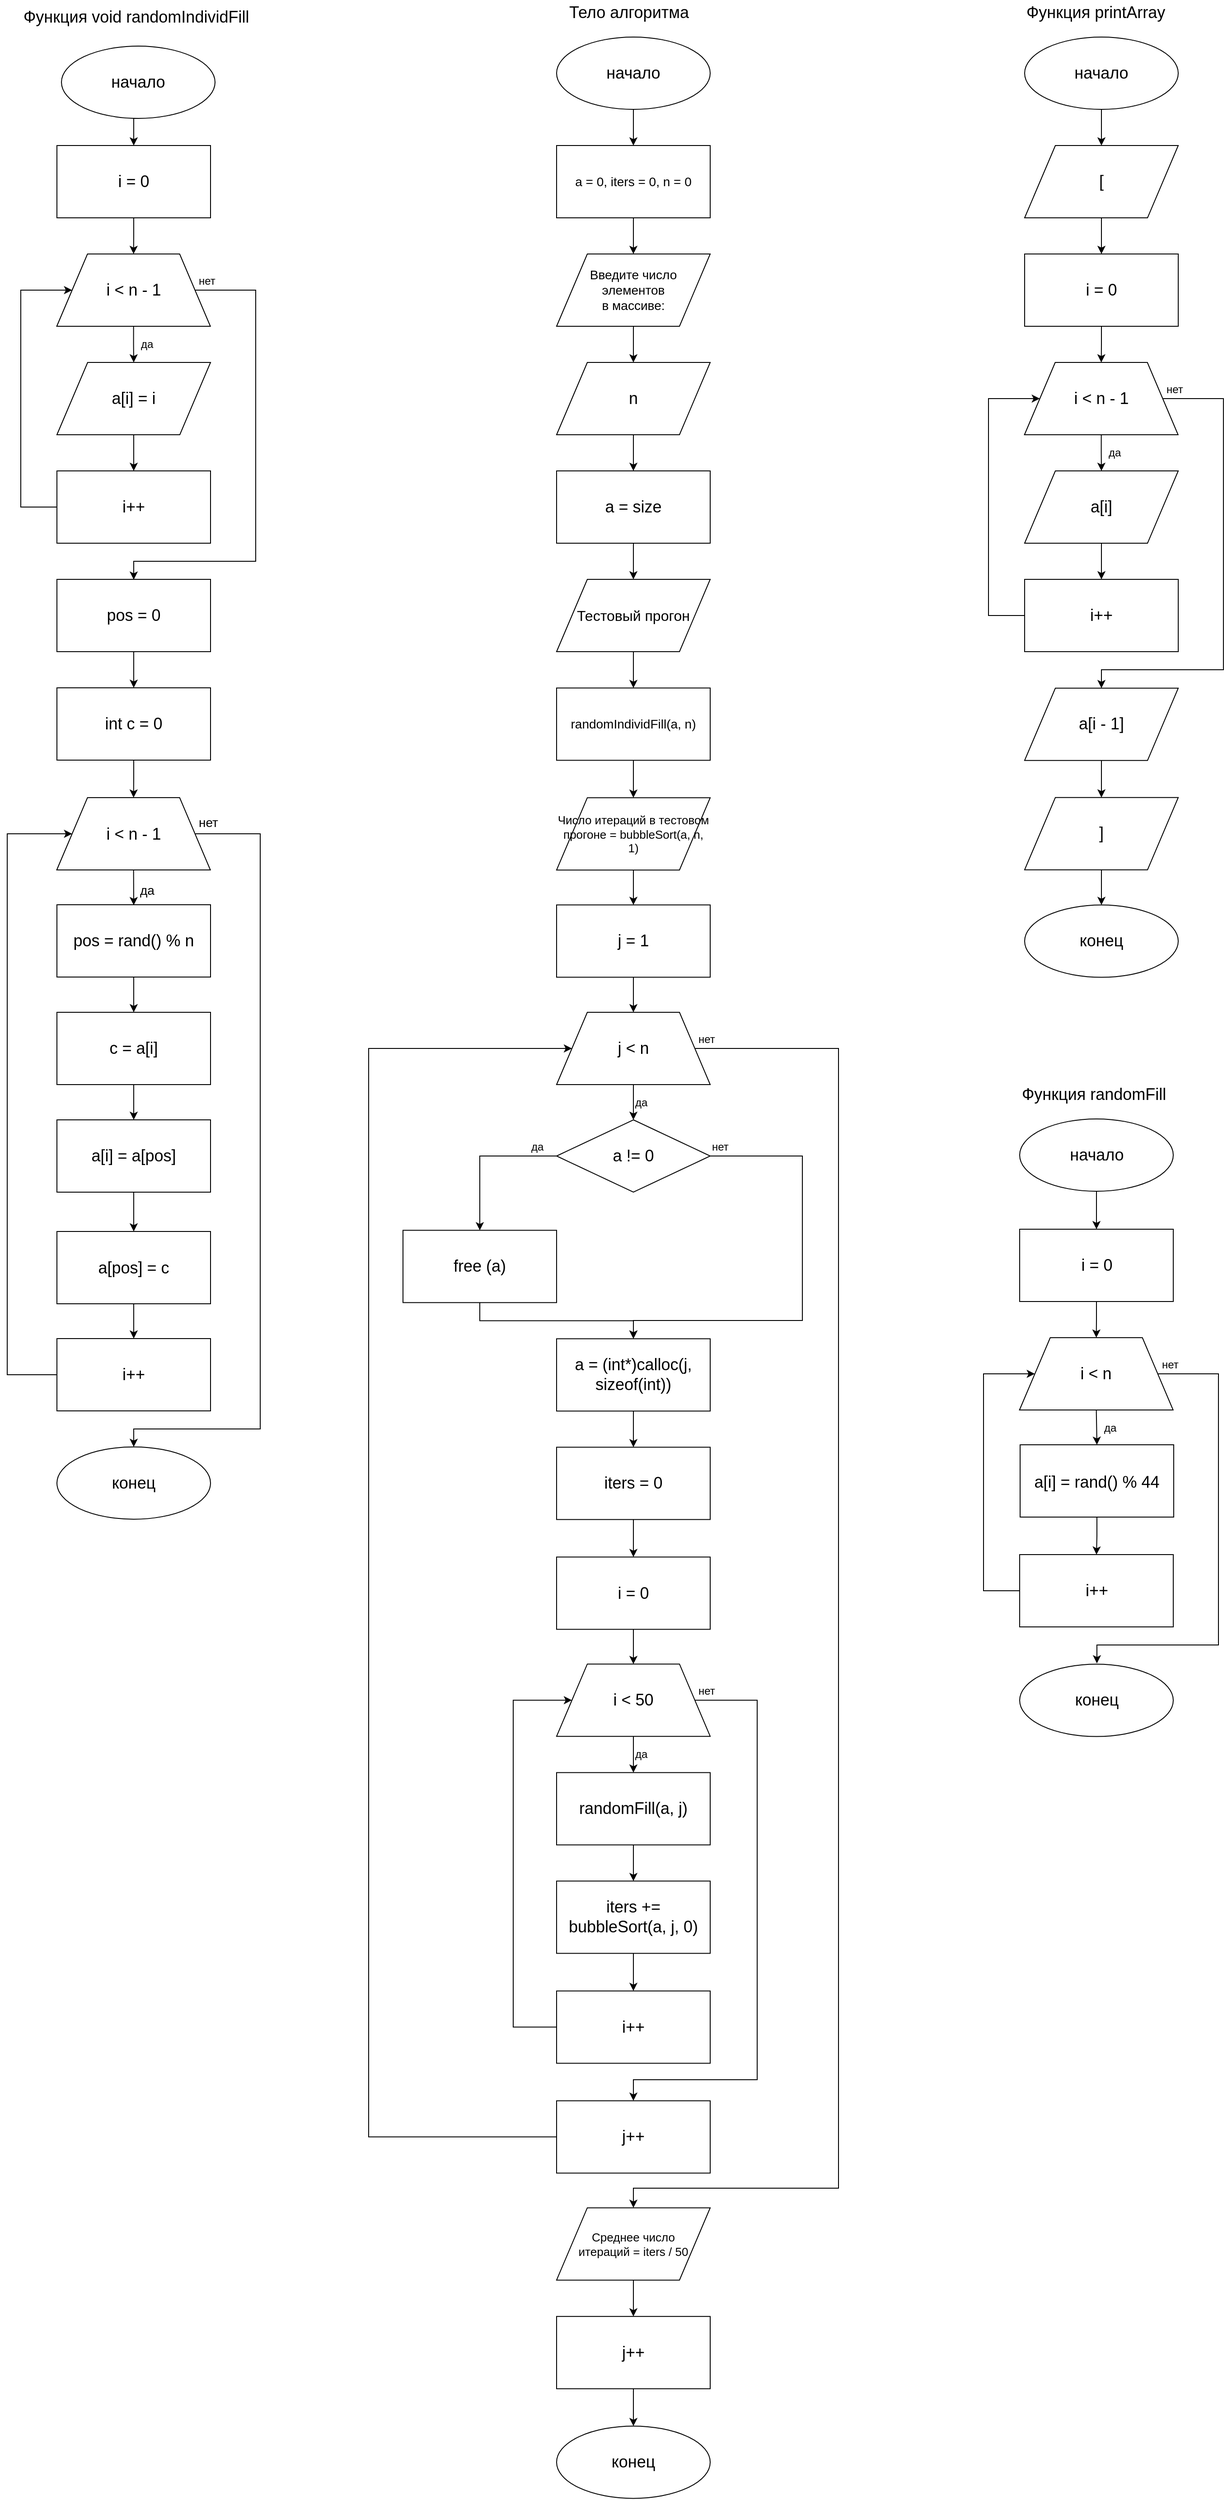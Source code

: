 <mxfile version="11.3.0" type="device" pages="1"><diagram id="k_umHMBUPW8nCYmypyws" name="Page-1"><mxGraphModel dx="2534" dy="2156" grid="1" gridSize="10" guides="1" tooltips="1" connect="1" arrows="1" fold="1" page="1" pageScale="1" pageWidth="827" pageHeight="1169" math="0" shadow="0"><root><mxCell id="0"/><mxCell id="1" parent="0"/><mxCell id="uy97kzG-OW4Zh1tx-cDH-5" style="edgeStyle=orthogonalEdgeStyle;rounded=0;orthogonalLoop=1;jettySize=auto;html=1;exitX=0.5;exitY=1;exitDx=0;exitDy=0;" parent="1" source="uy97kzG-OW4Zh1tx-cDH-1" target="uy97kzG-OW4Zh1tx-cDH-2" edge="1"><mxGeometry relative="1" as="geometry"/></mxCell><mxCell id="uy97kzG-OW4Zh1tx-cDH-1" value="&lt;font style=&quot;font-size: 18px&quot;&gt;начало&lt;/font&gt;" style="ellipse;whiteSpace=wrap;html=1;" parent="1" vertex="1"><mxGeometry x="328" y="40" width="170" height="80" as="geometry"/></mxCell><mxCell id="uy97kzG-OW4Zh1tx-cDH-4" style="edgeStyle=orthogonalEdgeStyle;rounded=0;orthogonalLoop=1;jettySize=auto;html=1;exitX=0.5;exitY=1;exitDx=0;exitDy=0;entryX=0.5;entryY=0;entryDx=0;entryDy=0;" parent="1" source="uy97kzG-OW4Zh1tx-cDH-2" target="uy97kzG-OW4Zh1tx-cDH-3" edge="1"><mxGeometry relative="1" as="geometry"/></mxCell><mxCell id="uy97kzG-OW4Zh1tx-cDH-2" value="&lt;font style=&quot;font-size: 14px&quot;&gt;a = 0, iters = 0, n = 0&lt;/font&gt;" style="rounded=0;whiteSpace=wrap;html=1;" parent="1" vertex="1"><mxGeometry x="328" y="160" width="170" height="80" as="geometry"/></mxCell><mxCell id="uy97kzG-OW4Zh1tx-cDH-9" style="edgeStyle=orthogonalEdgeStyle;rounded=0;orthogonalLoop=1;jettySize=auto;html=1;exitX=0.5;exitY=1;exitDx=0;exitDy=0;entryX=0.5;entryY=0;entryDx=0;entryDy=0;" parent="1" source="uy97kzG-OW4Zh1tx-cDH-3" target="uy97kzG-OW4Zh1tx-cDH-8" edge="1"><mxGeometry relative="1" as="geometry"/></mxCell><mxCell id="uy97kzG-OW4Zh1tx-cDH-3" value="&lt;font style=&quot;font-size: 14px&quot;&gt;Введите число &lt;br&gt;элементов &lt;br&gt;в массиве:&lt;/font&gt;" style="shape=parallelogram;perimeter=parallelogramPerimeter;whiteSpace=wrap;html=1;" parent="1" vertex="1"><mxGeometry x="328" y="280" width="170" height="80" as="geometry"/></mxCell><mxCell id="uy97kzG-OW4Zh1tx-cDH-12" style="edgeStyle=orthogonalEdgeStyle;rounded=0;orthogonalLoop=1;jettySize=auto;html=1;exitX=0.5;exitY=1;exitDx=0;exitDy=0;entryX=0.5;entryY=0;entryDx=0;entryDy=0;" parent="1" source="uy97kzG-OW4Zh1tx-cDH-8" target="uy97kzG-OW4Zh1tx-cDH-11" edge="1"><mxGeometry relative="1" as="geometry"/></mxCell><mxCell id="uy97kzG-OW4Zh1tx-cDH-8" value="&lt;font style=&quot;font-size: 18px&quot;&gt;n&lt;/font&gt;" style="shape=parallelogram;perimeter=parallelogramPerimeter;whiteSpace=wrap;html=1;" parent="1" vertex="1"><mxGeometry x="328" y="400" width="170" height="80" as="geometry"/></mxCell><mxCell id="uy97kzG-OW4Zh1tx-cDH-14" style="edgeStyle=orthogonalEdgeStyle;rounded=0;orthogonalLoop=1;jettySize=auto;html=1;exitX=0.5;exitY=1;exitDx=0;exitDy=0;entryX=0.5;entryY=0;entryDx=0;entryDy=0;" parent="1" source="uy97kzG-OW4Zh1tx-cDH-11" target="uy97kzG-OW4Zh1tx-cDH-13" edge="1"><mxGeometry relative="1" as="geometry"/></mxCell><mxCell id="uy97kzG-OW4Zh1tx-cDH-11" value="&lt;font style=&quot;font-size: 18px&quot;&gt;a = size&lt;/font&gt;" style="rounded=0;whiteSpace=wrap;html=1;" parent="1" vertex="1"><mxGeometry x="328" y="520" width="170" height="80" as="geometry"/></mxCell><mxCell id="yGseSilWSbiCu17jvGaM-2" style="edgeStyle=orthogonalEdgeStyle;rounded=0;orthogonalLoop=1;jettySize=auto;html=1;exitX=0.5;exitY=1;exitDx=0;exitDy=0;entryX=0.5;entryY=0;entryDx=0;entryDy=0;" parent="1" source="uy97kzG-OW4Zh1tx-cDH-13" target="yGseSilWSbiCu17jvGaM-1" edge="1"><mxGeometry relative="1" as="geometry"/></mxCell><mxCell id="uy97kzG-OW4Zh1tx-cDH-13" value="&lt;font style=&quot;font-size: 16px&quot;&gt;Тестовый прогон&lt;/font&gt;" style="shape=parallelogram;perimeter=parallelogramPerimeter;whiteSpace=wrap;html=1;" parent="1" vertex="1"><mxGeometry x="328" y="640" width="170" height="80" as="geometry"/></mxCell><mxCell id="yGseSilWSbiCu17jvGaM-4" style="edgeStyle=orthogonalEdgeStyle;rounded=0;orthogonalLoop=1;jettySize=auto;html=1;exitX=0.5;exitY=1;exitDx=0;exitDy=0;" parent="1" source="yGseSilWSbiCu17jvGaM-1" target="yGseSilWSbiCu17jvGaM-3" edge="1"><mxGeometry relative="1" as="geometry"/></mxCell><mxCell id="yGseSilWSbiCu17jvGaM-1" value="&lt;span style=&quot;font-size: 14px&quot;&gt;randomIndividFill(a, n)&lt;/span&gt;" style="rounded=0;whiteSpace=wrap;html=1;" parent="1" vertex="1"><mxGeometry x="328" y="760.2" width="170" height="80" as="geometry"/></mxCell><mxCell id="yGseSilWSbiCu17jvGaM-8" style="edgeStyle=orthogonalEdgeStyle;rounded=0;orthogonalLoop=1;jettySize=auto;html=1;exitX=0.5;exitY=1;exitDx=0;exitDy=0;" parent="1" source="yGseSilWSbiCu17jvGaM-3" target="yGseSilWSbiCu17jvGaM-7" edge="1"><mxGeometry relative="1" as="geometry"/></mxCell><mxCell id="yGseSilWSbiCu17jvGaM-3" value="&lt;font style=&quot;font-size: 13px&quot;&gt;Число итераций в тестовом прогоне =&amp;nbsp;bubbleSort(a, n, 1)&lt;/font&gt;" style="shape=parallelogram;perimeter=parallelogramPerimeter;whiteSpace=wrap;html=1;" parent="1" vertex="1"><mxGeometry x="328" y="881.6" width="170" height="80" as="geometry"/></mxCell><mxCell id="yGseSilWSbiCu17jvGaM-11" style="edgeStyle=orthogonalEdgeStyle;rounded=0;orthogonalLoop=1;jettySize=auto;html=1;exitX=0.5;exitY=1;exitDx=0;exitDy=0;entryX=0.5;entryY=0;entryDx=0;entryDy=0;" parent="1" source="yGseSilWSbiCu17jvGaM-5" target="yGseSilWSbiCu17jvGaM-10" edge="1"><mxGeometry relative="1" as="geometry"/></mxCell><mxCell id="yGseSilWSbiCu17jvGaM-41" style="edgeStyle=orthogonalEdgeStyle;rounded=0;orthogonalLoop=1;jettySize=auto;html=1;exitX=1;exitY=0.5;exitDx=0;exitDy=0;entryX=0.5;entryY=0;entryDx=0;entryDy=0;" parent="1" source="yGseSilWSbiCu17jvGaM-5" target="yGseSilWSbiCu17jvGaM-42" edge="1"><mxGeometry relative="1" as="geometry"><mxPoint x="640" y="2480" as="targetPoint"/><Array as="points"><mxPoint x="640" y="1159"/><mxPoint x="640" y="2420"/><mxPoint x="413" y="2420"/></Array></mxGeometry></mxCell><mxCell id="yGseSilWSbiCu17jvGaM-5" value="&lt;font style=&quot;font-size: 18px&quot;&gt;j &amp;lt; n&lt;/font&gt;" style="shape=trapezoid;perimeter=trapezoidPerimeter;whiteSpace=wrap;html=1;" parent="1" vertex="1"><mxGeometry x="328" y="1119" width="170" height="80" as="geometry"/></mxCell><mxCell id="yGseSilWSbiCu17jvGaM-9" style="edgeStyle=orthogonalEdgeStyle;rounded=0;orthogonalLoop=1;jettySize=auto;html=1;exitX=0.5;exitY=1;exitDx=0;exitDy=0;entryX=0.5;entryY=0;entryDx=0;entryDy=0;" parent="1" source="yGseSilWSbiCu17jvGaM-7" target="yGseSilWSbiCu17jvGaM-5" edge="1"><mxGeometry relative="1" as="geometry"/></mxCell><mxCell id="yGseSilWSbiCu17jvGaM-7" value="&lt;font style=&quot;font-size: 18px&quot;&gt;j = 1&lt;/font&gt;" style="rounded=0;whiteSpace=wrap;html=1;" parent="1" vertex="1"><mxGeometry x="328" y="1000.2" width="170" height="80" as="geometry"/></mxCell><mxCell id="yGseSilWSbiCu17jvGaM-14" style="edgeStyle=orthogonalEdgeStyle;rounded=0;orthogonalLoop=1;jettySize=auto;html=1;exitX=0;exitY=0.5;exitDx=0;exitDy=0;entryX=0.5;entryY=0;entryDx=0;entryDy=0;" parent="1" source="yGseSilWSbiCu17jvGaM-10" target="yGseSilWSbiCu17jvGaM-13" edge="1"><mxGeometry relative="1" as="geometry"/></mxCell><mxCell id="yGseSilWSbiCu17jvGaM-18" style="edgeStyle=orthogonalEdgeStyle;rounded=0;orthogonalLoop=1;jettySize=auto;html=1;exitX=1;exitY=0.5;exitDx=0;exitDy=0;" parent="1" source="yGseSilWSbiCu17jvGaM-10" edge="1"><mxGeometry relative="1" as="geometry"><mxPoint x="413" y="1480" as="targetPoint"/><Array as="points"><mxPoint x="600" y="1278"/><mxPoint x="600" y="1460"/><mxPoint x="413" y="1460"/></Array></mxGeometry></mxCell><mxCell id="yGseSilWSbiCu17jvGaM-10" value="&lt;font style=&quot;font-size: 18px&quot;&gt;a != 0&lt;/font&gt;" style="rhombus;whiteSpace=wrap;html=1;" parent="1" vertex="1"><mxGeometry x="328" y="1238" width="170" height="80" as="geometry"/></mxCell><mxCell id="yGseSilWSbiCu17jvGaM-12" value="да" style="text;html=1;resizable=0;points=[];autosize=1;align=left;verticalAlign=top;spacingTop=-4;" parent="1" vertex="1"><mxGeometry x="413" y="1208.5" width="30" height="20" as="geometry"/></mxCell><mxCell id="yGseSilWSbiCu17jvGaM-17" style="edgeStyle=orthogonalEdgeStyle;rounded=0;orthogonalLoop=1;jettySize=auto;html=1;exitX=0.5;exitY=1;exitDx=0;exitDy=0;entryX=0.5;entryY=0;entryDx=0;entryDy=0;" parent="1" source="yGseSilWSbiCu17jvGaM-13" target="yGseSilWSbiCu17jvGaM-16" edge="1"><mxGeometry relative="1" as="geometry"/></mxCell><mxCell id="yGseSilWSbiCu17jvGaM-13" value="&lt;span style=&quot;font-size: 18px&quot;&gt;free (a)&lt;/span&gt;" style="rounded=0;whiteSpace=wrap;html=1;" parent="1" vertex="1"><mxGeometry x="158" y="1360.2" width="170" height="80" as="geometry"/></mxCell><mxCell id="yGseSilWSbiCu17jvGaM-15" value="да" style="text;html=1;resizable=0;points=[];autosize=1;align=left;verticalAlign=top;spacingTop=-4;" parent="1" vertex="1"><mxGeometry x="298" y="1258" width="30" height="20" as="geometry"/></mxCell><mxCell id="yGseSilWSbiCu17jvGaM-21" style="edgeStyle=orthogonalEdgeStyle;rounded=0;orthogonalLoop=1;jettySize=auto;html=1;exitX=0.5;exitY=1;exitDx=0;exitDy=0;entryX=0.5;entryY=0;entryDx=0;entryDy=0;" parent="1" source="yGseSilWSbiCu17jvGaM-16" target="yGseSilWSbiCu17jvGaM-20" edge="1"><mxGeometry relative="1" as="geometry"/></mxCell><mxCell id="yGseSilWSbiCu17jvGaM-16" value="&lt;span style=&quot;font-size: 18px&quot;&gt;a = (int*)calloc(j, sizeof(int))&lt;/span&gt;" style="rounded=0;whiteSpace=wrap;html=1;" parent="1" vertex="1"><mxGeometry x="328" y="1480.2" width="170" height="80" as="geometry"/></mxCell><mxCell id="yGseSilWSbiCu17jvGaM-19" value="нет" style="text;html=1;resizable=0;points=[];autosize=1;align=left;verticalAlign=top;spacingTop=-4;" parent="1" vertex="1"><mxGeometry x="498" y="1258" width="30" height="20" as="geometry"/></mxCell><mxCell id="yGseSilWSbiCu17jvGaM-25" style="edgeStyle=orthogonalEdgeStyle;rounded=0;orthogonalLoop=1;jettySize=auto;html=1;exitX=0.5;exitY=1;exitDx=0;exitDy=0;" parent="1" source="yGseSilWSbiCu17jvGaM-20" target="yGseSilWSbiCu17jvGaM-24" edge="1"><mxGeometry relative="1" as="geometry"/></mxCell><mxCell id="yGseSilWSbiCu17jvGaM-20" value="&lt;span style=&quot;font-size: 18px&quot;&gt;iters = 0&lt;/span&gt;" style="rounded=0;whiteSpace=wrap;html=1;" parent="1" vertex="1"><mxGeometry x="328" y="1600.2" width="170" height="80" as="geometry"/></mxCell><mxCell id="yGseSilWSbiCu17jvGaM-28" style="edgeStyle=orthogonalEdgeStyle;rounded=0;orthogonalLoop=1;jettySize=auto;html=1;exitX=0.5;exitY=1;exitDx=0;exitDy=0;" parent="1" source="yGseSilWSbiCu17jvGaM-22" target="yGseSilWSbiCu17jvGaM-27" edge="1"><mxGeometry relative="1" as="geometry"/></mxCell><mxCell id="yGseSilWSbiCu17jvGaM-38" style="edgeStyle=orthogonalEdgeStyle;rounded=0;orthogonalLoop=1;jettySize=auto;html=1;exitX=1;exitY=0.5;exitDx=0;exitDy=0;entryX=0.5;entryY=0;entryDx=0;entryDy=0;" parent="1" source="yGseSilWSbiCu17jvGaM-22" target="yGseSilWSbiCu17jvGaM-36" edge="1"><mxGeometry relative="1" as="geometry"><Array as="points"><mxPoint x="550" y="1880"/><mxPoint x="550" y="2300"/><mxPoint x="413" y="2300"/></Array></mxGeometry></mxCell><mxCell id="yGseSilWSbiCu17jvGaM-22" value="&lt;font style=&quot;font-size: 18px&quot;&gt;i &amp;lt; 50&lt;/font&gt;" style="shape=trapezoid;perimeter=trapezoidPerimeter;whiteSpace=wrap;html=1;" parent="1" vertex="1"><mxGeometry x="328" y="1840.1" width="170" height="80" as="geometry"/></mxCell><mxCell id="yGseSilWSbiCu17jvGaM-26" style="edgeStyle=orthogonalEdgeStyle;rounded=0;orthogonalLoop=1;jettySize=auto;html=1;exitX=0.5;exitY=1;exitDx=0;exitDy=0;entryX=0.5;entryY=0;entryDx=0;entryDy=0;" parent="1" source="yGseSilWSbiCu17jvGaM-24" target="yGseSilWSbiCu17jvGaM-22" edge="1"><mxGeometry relative="1" as="geometry"/></mxCell><mxCell id="yGseSilWSbiCu17jvGaM-24" value="&lt;span style=&quot;font-size: 18px&quot;&gt;i = 0&lt;/span&gt;" style="rounded=0;whiteSpace=wrap;html=1;" parent="1" vertex="1"><mxGeometry x="328" y="1721.7" width="170" height="80" as="geometry"/></mxCell><mxCell id="yGseSilWSbiCu17jvGaM-31" style="edgeStyle=orthogonalEdgeStyle;rounded=0;orthogonalLoop=1;jettySize=auto;html=1;exitX=0.5;exitY=1;exitDx=0;exitDy=0;" parent="1" source="yGseSilWSbiCu17jvGaM-27" target="yGseSilWSbiCu17jvGaM-30" edge="1"><mxGeometry relative="1" as="geometry"/></mxCell><mxCell id="yGseSilWSbiCu17jvGaM-27" value="&lt;span style=&quot;font-size: 18px&quot;&gt;randomFill(a, j)&lt;/span&gt;" style="rounded=0;whiteSpace=wrap;html=1;" parent="1" vertex="1"><mxGeometry x="328" y="1960.2" width="170" height="80" as="geometry"/></mxCell><mxCell id="yGseSilWSbiCu17jvGaM-33" style="edgeStyle=orthogonalEdgeStyle;rounded=0;orthogonalLoop=1;jettySize=auto;html=1;exitX=0.5;exitY=1;exitDx=0;exitDy=0;entryX=0.5;entryY=0;entryDx=0;entryDy=0;" parent="1" source="yGseSilWSbiCu17jvGaM-30" target="yGseSilWSbiCu17jvGaM-32" edge="1"><mxGeometry relative="1" as="geometry"/></mxCell><mxCell id="yGseSilWSbiCu17jvGaM-30" value="&lt;span style=&quot;font-size: 18px&quot;&gt;iters += bubbleSort(a, j, 0)&lt;/span&gt;" style="rounded=0;whiteSpace=wrap;html=1;" parent="1" vertex="1"><mxGeometry x="328" y="2080.2" width="170" height="80" as="geometry"/></mxCell><mxCell id="yGseSilWSbiCu17jvGaM-35" style="edgeStyle=orthogonalEdgeStyle;rounded=0;orthogonalLoop=1;jettySize=auto;html=1;exitX=0;exitY=0.5;exitDx=0;exitDy=0;entryX=0;entryY=0.5;entryDx=0;entryDy=0;" parent="1" source="yGseSilWSbiCu17jvGaM-32" target="yGseSilWSbiCu17jvGaM-22" edge="1"><mxGeometry relative="1" as="geometry"><Array as="points"><mxPoint x="280" y="2242"/><mxPoint x="280" y="1880"/></Array></mxGeometry></mxCell><mxCell id="yGseSilWSbiCu17jvGaM-32" value="&lt;span style=&quot;font-size: 18px&quot;&gt;i++&lt;/span&gt;" style="rounded=0;whiteSpace=wrap;html=1;" parent="1" vertex="1"><mxGeometry x="328" y="2201.8" width="170" height="80" as="geometry"/></mxCell><mxCell id="yGseSilWSbiCu17jvGaM-34" value="да" style="text;html=1;resizable=0;points=[];autosize=1;align=left;verticalAlign=top;spacingTop=-4;" parent="1" vertex="1"><mxGeometry x="413" y="1930" width="30" height="20" as="geometry"/></mxCell><mxCell id="yGseSilWSbiCu17jvGaM-40" style="edgeStyle=orthogonalEdgeStyle;rounded=0;orthogonalLoop=1;jettySize=auto;html=1;exitX=0;exitY=0.5;exitDx=0;exitDy=0;entryX=0;entryY=0.5;entryDx=0;entryDy=0;" parent="1" source="yGseSilWSbiCu17jvGaM-36" target="yGseSilWSbiCu17jvGaM-5" edge="1"><mxGeometry relative="1" as="geometry"><Array as="points"><mxPoint x="120" y="2363"/><mxPoint x="120" y="1159"/></Array></mxGeometry></mxCell><mxCell id="yGseSilWSbiCu17jvGaM-36" value="&lt;span style=&quot;font-size: 18px&quot;&gt;j++&lt;/span&gt;" style="rounded=0;whiteSpace=wrap;html=1;" parent="1" vertex="1"><mxGeometry x="328" y="2323.3" width="170" height="80" as="geometry"/></mxCell><mxCell id="yGseSilWSbiCu17jvGaM-39" value="нет" style="text;html=1;resizable=0;points=[];autosize=1;align=left;verticalAlign=top;spacingTop=-4;" parent="1" vertex="1"><mxGeometry x="483" y="1860" width="30" height="20" as="geometry"/></mxCell><mxCell id="yGseSilWSbiCu17jvGaM-45" style="edgeStyle=orthogonalEdgeStyle;rounded=0;orthogonalLoop=1;jettySize=auto;html=1;exitX=0.5;exitY=1;exitDx=0;exitDy=0;" parent="1" source="yGseSilWSbiCu17jvGaM-42" target="yGseSilWSbiCu17jvGaM-44" edge="1"><mxGeometry relative="1" as="geometry"/></mxCell><mxCell id="yGseSilWSbiCu17jvGaM-42" value="&lt;font style=&quot;font-size: 13px&quot;&gt;Среднее число &lt;br&gt;итераций =&amp;nbsp;iters / 50&lt;/font&gt;" style="shape=parallelogram;perimeter=parallelogramPerimeter;whiteSpace=wrap;html=1;" parent="1" vertex="1"><mxGeometry x="328" y="2441.7" width="170" height="80" as="geometry"/></mxCell><mxCell id="yGseSilWSbiCu17jvGaM-43" value="нет" style="text;html=1;resizable=0;points=[];autosize=1;align=left;verticalAlign=top;spacingTop=-4;" parent="1" vertex="1"><mxGeometry x="483" y="1139" width="30" height="20" as="geometry"/></mxCell><mxCell id="yGseSilWSbiCu17jvGaM-47" style="edgeStyle=orthogonalEdgeStyle;rounded=0;orthogonalLoop=1;jettySize=auto;html=1;exitX=0.5;exitY=1;exitDx=0;exitDy=0;entryX=0.5;entryY=0;entryDx=0;entryDy=0;" parent="1" source="yGseSilWSbiCu17jvGaM-44" target="yGseSilWSbiCu17jvGaM-46" edge="1"><mxGeometry relative="1" as="geometry"/></mxCell><mxCell id="yGseSilWSbiCu17jvGaM-44" value="&lt;span style=&quot;font-size: 18px&quot;&gt;j++&lt;/span&gt;" style="rounded=0;whiteSpace=wrap;html=1;" parent="1" vertex="1"><mxGeometry x="328" y="2561.9" width="170" height="80" as="geometry"/></mxCell><mxCell id="yGseSilWSbiCu17jvGaM-46" value="&lt;span style=&quot;font-size: 18px&quot;&gt;конец&lt;/span&gt;" style="ellipse;whiteSpace=wrap;html=1;" parent="1" vertex="1"><mxGeometry x="328" y="2683.2" width="170" height="80" as="geometry"/></mxCell><mxCell id="fpegiQI8eprKtAK4C510-3" value="&lt;font style=&quot;font-size: 18px&quot;&gt;Тело алгоритма&lt;/font&gt;" style="text;html=1;resizable=0;points=[];autosize=1;align=left;verticalAlign=top;spacingTop=-4;" vertex="1" parent="1"><mxGeometry x="340" y="-0.5" width="150" height="20" as="geometry"/></mxCell><mxCell id="fpegiQI8eprKtAK4C510-7" style="edgeStyle=orthogonalEdgeStyle;rounded=0;orthogonalLoop=1;jettySize=auto;html=1;exitX=0.5;exitY=1;exitDx=0;exitDy=0;entryX=0.5;entryY=0;entryDx=0;entryDy=0;" edge="1" parent="1" source="fpegiQI8eprKtAK4C510-4" target="fpegiQI8eprKtAK4C510-6"><mxGeometry relative="1" as="geometry"/></mxCell><mxCell id="fpegiQI8eprKtAK4C510-4" value="&lt;font style=&quot;font-size: 18px&quot;&gt;начало&lt;/font&gt;" style="ellipse;whiteSpace=wrap;html=1;" vertex="1" parent="1"><mxGeometry x="846" y="40" width="170" height="80" as="geometry"/></mxCell><mxCell id="fpegiQI8eprKtAK4C510-5" value="&lt;font style=&quot;font-size: 18px&quot;&gt;Функция printArray&lt;/font&gt;" style="text;html=1;resizable=0;points=[];autosize=1;align=left;verticalAlign=top;spacingTop=-4;" vertex="1" parent="1"><mxGeometry x="846" y="-0.5" width="170" height="20" as="geometry"/></mxCell><mxCell id="fpegiQI8eprKtAK4C510-11" style="edgeStyle=orthogonalEdgeStyle;rounded=0;orthogonalLoop=1;jettySize=auto;html=1;exitX=0.5;exitY=1;exitDx=0;exitDy=0;entryX=0.5;entryY=0;entryDx=0;entryDy=0;" edge="1" parent="1" source="fpegiQI8eprKtAK4C510-6" target="fpegiQI8eprKtAK4C510-10"><mxGeometry relative="1" as="geometry"/></mxCell><mxCell id="fpegiQI8eprKtAK4C510-6" value="&lt;font style=&quot;font-size: 18px&quot;&gt;[&lt;/font&gt;" style="shape=parallelogram;perimeter=parallelogramPerimeter;whiteSpace=wrap;html=1;" vertex="1" parent="1"><mxGeometry x="846" y="160" width="170" height="80" as="geometry"/></mxCell><mxCell id="fpegiQI8eprKtAK4C510-15" style="edgeStyle=orthogonalEdgeStyle;rounded=0;orthogonalLoop=1;jettySize=auto;html=1;exitX=0.5;exitY=1;exitDx=0;exitDy=0;" edge="1" parent="1" source="fpegiQI8eprKtAK4C510-8" target="fpegiQI8eprKtAK4C510-14"><mxGeometry relative="1" as="geometry"/></mxCell><mxCell id="fpegiQI8eprKtAK4C510-22" style="edgeStyle=orthogonalEdgeStyle;rounded=0;orthogonalLoop=1;jettySize=auto;html=1;exitX=1;exitY=0.5;exitDx=0;exitDy=0;" edge="1" parent="1" source="fpegiQI8eprKtAK4C510-8" target="fpegiQI8eprKtAK4C510-21"><mxGeometry relative="1" as="geometry"><Array as="points"><mxPoint x="1066" y="440"/><mxPoint x="1066" y="740"/><mxPoint x="931" y="740"/></Array></mxGeometry></mxCell><mxCell id="fpegiQI8eprKtAK4C510-8" value="&lt;font style=&quot;font-size: 18px&quot;&gt;i &amp;lt; n - 1&lt;/font&gt;" style="shape=trapezoid;perimeter=trapezoidPerimeter;whiteSpace=wrap;html=1;" vertex="1" parent="1"><mxGeometry x="845.824" y="400" width="170" height="80" as="geometry"/></mxCell><mxCell id="fpegiQI8eprKtAK4C510-13" style="edgeStyle=orthogonalEdgeStyle;rounded=0;orthogonalLoop=1;jettySize=auto;html=1;exitX=0.5;exitY=1;exitDx=0;exitDy=0;entryX=0.5;entryY=0;entryDx=0;entryDy=0;" edge="1" parent="1" source="fpegiQI8eprKtAK4C510-10" target="fpegiQI8eprKtAK4C510-8"><mxGeometry relative="1" as="geometry"/></mxCell><mxCell id="fpegiQI8eprKtAK4C510-10" value="&lt;font style=&quot;font-size: 18px&quot;&gt;i = 0&lt;/font&gt;" style="rounded=0;whiteSpace=wrap;html=1;" vertex="1" parent="1"><mxGeometry x="846" y="280" width="170" height="80" as="geometry"/></mxCell><mxCell id="fpegiQI8eprKtAK4C510-18" style="edgeStyle=orthogonalEdgeStyle;rounded=0;orthogonalLoop=1;jettySize=auto;html=1;exitX=0.5;exitY=1;exitDx=0;exitDy=0;entryX=0.5;entryY=0;entryDx=0;entryDy=0;" edge="1" parent="1" source="fpegiQI8eprKtAK4C510-14" target="fpegiQI8eprKtAK4C510-16"><mxGeometry relative="1" as="geometry"/></mxCell><mxCell id="fpegiQI8eprKtAK4C510-14" value="&lt;span style=&quot;font-size: 18px&quot;&gt;a[i]&lt;/span&gt;" style="shape=parallelogram;perimeter=parallelogramPerimeter;whiteSpace=wrap;html=1;" vertex="1" parent="1"><mxGeometry x="846" y="520" width="170" height="80" as="geometry"/></mxCell><mxCell id="fpegiQI8eprKtAK4C510-19" style="edgeStyle=orthogonalEdgeStyle;rounded=0;orthogonalLoop=1;jettySize=auto;html=1;exitX=0;exitY=0.5;exitDx=0;exitDy=0;entryX=0;entryY=0.5;entryDx=0;entryDy=0;" edge="1" parent="1" source="fpegiQI8eprKtAK4C510-16" target="fpegiQI8eprKtAK4C510-8"><mxGeometry relative="1" as="geometry"><Array as="points"><mxPoint x="806" y="680"/><mxPoint x="806" y="440"/></Array></mxGeometry></mxCell><mxCell id="fpegiQI8eprKtAK4C510-16" value="&lt;span style=&quot;font-size: 18px&quot;&gt;i++&lt;/span&gt;" style="rounded=0;whiteSpace=wrap;html=1;" vertex="1" parent="1"><mxGeometry x="846" y="640" width="170" height="80" as="geometry"/></mxCell><mxCell id="fpegiQI8eprKtAK4C510-20" value="да" style="text;html=1;resizable=0;points=[];autosize=1;align=left;verticalAlign=top;spacingTop=-4;" vertex="1" parent="1"><mxGeometry x="937" y="490" width="30" height="20" as="geometry"/></mxCell><mxCell id="fpegiQI8eprKtAK4C510-25" style="edgeStyle=orthogonalEdgeStyle;rounded=0;orthogonalLoop=1;jettySize=auto;html=1;exitX=0.5;exitY=1;exitDx=0;exitDy=0;entryX=0.5;entryY=0;entryDx=0;entryDy=0;" edge="1" parent="1" source="fpegiQI8eprKtAK4C510-21" target="fpegiQI8eprKtAK4C510-24"><mxGeometry relative="1" as="geometry"/></mxCell><mxCell id="fpegiQI8eprKtAK4C510-21" value="&lt;span style=&quot;font-size: 18px&quot;&gt;a[i - 1]&lt;/span&gt;" style="shape=parallelogram;perimeter=parallelogramPerimeter;whiteSpace=wrap;html=1;" vertex="1" parent="1"><mxGeometry x="846" y="760.353" width="170" height="80" as="geometry"/></mxCell><mxCell id="fpegiQI8eprKtAK4C510-23" value="нет&lt;br&gt;" style="text;html=1;resizable=0;points=[];autosize=1;align=left;verticalAlign=top;spacingTop=-4;" vertex="1" parent="1"><mxGeometry x="1001" y="420" width="30" height="20" as="geometry"/></mxCell><mxCell id="fpegiQI8eprKtAK4C510-27" style="edgeStyle=orthogonalEdgeStyle;rounded=0;orthogonalLoop=1;jettySize=auto;html=1;exitX=0.5;exitY=1;exitDx=0;exitDy=0;" edge="1" parent="1" source="fpegiQI8eprKtAK4C510-24" target="fpegiQI8eprKtAK4C510-26"><mxGeometry relative="1" as="geometry"/></mxCell><mxCell id="fpegiQI8eprKtAK4C510-24" value="&lt;font style=&quot;font-size: 18px&quot;&gt;]&lt;/font&gt;" style="shape=parallelogram;perimeter=parallelogramPerimeter;whiteSpace=wrap;html=1;" vertex="1" parent="1"><mxGeometry x="846" y="881.353" width="170" height="80" as="geometry"/></mxCell><mxCell id="fpegiQI8eprKtAK4C510-26" value="&lt;span style=&quot;font-size: 18px&quot;&gt;конец&lt;/span&gt;" style="ellipse;whiteSpace=wrap;html=1;" vertex="1" parent="1"><mxGeometry x="846" y="1000.265" width="170" height="80" as="geometry"/></mxCell><mxCell id="fpegiQI8eprKtAK4C510-73" style="edgeStyle=orthogonalEdgeStyle;rounded=0;orthogonalLoop=1;jettySize=auto;html=1;exitX=0.5;exitY=1;exitDx=0;exitDy=0;entryX=0.5;entryY=0;entryDx=0;entryDy=0;" edge="1" parent="1" source="fpegiQI8eprKtAK4C510-52" target="fpegiQI8eprKtAK4C510-60"><mxGeometry relative="1" as="geometry"/></mxCell><mxCell id="fpegiQI8eprKtAK4C510-52" value="&lt;font style=&quot;font-size: 18px&quot;&gt;начало&lt;/font&gt;" style="ellipse;whiteSpace=wrap;html=1;" vertex="1" parent="1"><mxGeometry x="840.5" y="1237" width="170" height="80" as="geometry"/></mxCell><mxCell id="fpegiQI8eprKtAK4C510-53" value="&lt;font style=&quot;font-size: 18px&quot;&gt;Функция&amp;nbsp;randomFill&lt;/font&gt;" style="text;html=1;resizable=0;points=[];autosize=1;align=left;verticalAlign=top;spacingTop=-4;" vertex="1" parent="1"><mxGeometry x="840.5" y="1196.5" width="180" height="20" as="geometry"/></mxCell><mxCell id="fpegiQI8eprKtAK4C510-57" style="edgeStyle=orthogonalEdgeStyle;rounded=0;orthogonalLoop=1;jettySize=auto;html=1;exitX=1;exitY=0.5;exitDx=0;exitDy=0;" edge="1" parent="1" source="fpegiQI8eprKtAK4C510-58"><mxGeometry relative="1" as="geometry"><Array as="points"><mxPoint x="1060.5" y="1519"/><mxPoint x="1060.5" y="1819"/><mxPoint x="925.5" y="1819"/></Array><mxPoint x="926" y="1839.353" as="targetPoint"/></mxGeometry></mxCell><mxCell id="fpegiQI8eprKtAK4C510-75" style="edgeStyle=orthogonalEdgeStyle;rounded=0;orthogonalLoop=1;jettySize=auto;html=1;exitX=0.5;exitY=1;exitDx=0;exitDy=0;entryX=0.5;entryY=0;entryDx=0;entryDy=0;" edge="1" parent="1" source="fpegiQI8eprKtAK4C510-58" target="fpegiQI8eprKtAK4C510-74"><mxGeometry relative="1" as="geometry"/></mxCell><mxCell id="fpegiQI8eprKtAK4C510-58" value="&lt;font style=&quot;font-size: 18px&quot;&gt;i &amp;lt; n&lt;/font&gt;" style="shape=trapezoid;perimeter=trapezoidPerimeter;whiteSpace=wrap;html=1;" vertex="1" parent="1"><mxGeometry x="840.324" y="1479" width="170" height="80" as="geometry"/></mxCell><mxCell id="fpegiQI8eprKtAK4C510-59" style="edgeStyle=orthogonalEdgeStyle;rounded=0;orthogonalLoop=1;jettySize=auto;html=1;exitX=0.5;exitY=1;exitDx=0;exitDy=0;entryX=0.5;entryY=0;entryDx=0;entryDy=0;" edge="1" parent="1" source="fpegiQI8eprKtAK4C510-60" target="fpegiQI8eprKtAK4C510-58"><mxGeometry relative="1" as="geometry"/></mxCell><mxCell id="fpegiQI8eprKtAK4C510-60" value="&lt;font style=&quot;font-size: 18px&quot;&gt;i = 0&lt;/font&gt;" style="rounded=0;whiteSpace=wrap;html=1;" vertex="1" parent="1"><mxGeometry x="840.5" y="1359" width="170" height="80" as="geometry"/></mxCell><mxCell id="fpegiQI8eprKtAK4C510-63" style="edgeStyle=orthogonalEdgeStyle;rounded=0;orthogonalLoop=1;jettySize=auto;html=1;exitX=0;exitY=0.5;exitDx=0;exitDy=0;entryX=0;entryY=0.5;entryDx=0;entryDy=0;" edge="1" parent="1" source="fpegiQI8eprKtAK4C510-64" target="fpegiQI8eprKtAK4C510-58"><mxGeometry relative="1" as="geometry"><Array as="points"><mxPoint x="800.5" y="1759"/><mxPoint x="800.5" y="1519"/></Array></mxGeometry></mxCell><mxCell id="fpegiQI8eprKtAK4C510-64" value="&lt;span style=&quot;font-size: 18px&quot;&gt;i++&lt;/span&gt;" style="rounded=0;whiteSpace=wrap;html=1;" vertex="1" parent="1"><mxGeometry x="840.5" y="1719" width="170" height="80" as="geometry"/></mxCell><mxCell id="fpegiQI8eprKtAK4C510-65" value="да" style="text;html=1;resizable=0;points=[];autosize=1;align=left;verticalAlign=top;spacingTop=-4;" vertex="1" parent="1"><mxGeometry x="931.5" y="1569" width="30" height="20" as="geometry"/></mxCell><mxCell id="fpegiQI8eprKtAK4C510-68" value="нет&lt;br&gt;" style="text;html=1;resizable=0;points=[];autosize=1;align=left;verticalAlign=top;spacingTop=-4;" vertex="1" parent="1"><mxGeometry x="995.5" y="1499" width="30" height="20" as="geometry"/></mxCell><mxCell id="fpegiQI8eprKtAK4C510-71" value="&lt;span style=&quot;font-size: 18px&quot;&gt;конец&lt;/span&gt;" style="ellipse;whiteSpace=wrap;html=1;" vertex="1" parent="1"><mxGeometry x="840.5" y="1840.265" width="170" height="80" as="geometry"/></mxCell><mxCell id="fpegiQI8eprKtAK4C510-76" style="edgeStyle=orthogonalEdgeStyle;rounded=0;orthogonalLoop=1;jettySize=auto;html=1;exitX=0.5;exitY=1;exitDx=0;exitDy=0;entryX=0.5;entryY=0;entryDx=0;entryDy=0;" edge="1" parent="1" source="fpegiQI8eprKtAK4C510-74" target="fpegiQI8eprKtAK4C510-64"><mxGeometry relative="1" as="geometry"/></mxCell><mxCell id="fpegiQI8eprKtAK4C510-74" value="&lt;font face=&quot;helvetica, arial, sans-serif&quot; style=&quot;font-size: 18px&quot;&gt;a[i] = rand() % 44&lt;/font&gt;" style="rounded=0;whiteSpace=wrap;html=1;fontSize=20;" vertex="1" parent="1"><mxGeometry x="841" y="1597.5" width="170" height="80" as="geometry"/></mxCell><mxCell id="fpegiQI8eprKtAK4C510-107" style="edgeStyle=orthogonalEdgeStyle;rounded=0;orthogonalLoop=1;jettySize=auto;html=1;exitX=0.5;exitY=1;exitDx=0;exitDy=0;entryX=0.5;entryY=0;entryDx=0;entryDy=0;fontSize=20;" edge="1" parent="1" source="fpegiQI8eprKtAK4C510-87" target="fpegiQI8eprKtAK4C510-95"><mxGeometry relative="1" as="geometry"/></mxCell><mxCell id="fpegiQI8eprKtAK4C510-87" value="&lt;font style=&quot;font-size: 18px&quot;&gt;начало&lt;/font&gt;" style="ellipse;whiteSpace=wrap;html=1;" vertex="1" parent="1"><mxGeometry x="-220" y="50" width="170" height="80" as="geometry"/></mxCell><mxCell id="fpegiQI8eprKtAK4C510-88" value="&lt;font style=&quot;font-size: 18px&quot;&gt;Функция&amp;nbsp;&lt;/font&gt;&lt;span&gt;&lt;span style=&quot;font-size: 18px&quot;&gt;void randomIndividFill&lt;br&gt;&lt;/span&gt;&lt;br&gt;&lt;/span&gt;" style="text;html=1;resizable=0;points=[];autosize=1;align=left;verticalAlign=top;spacingTop=-4;" vertex="1" parent="1"><mxGeometry x="-264" y="4.5" width="270" height="30" as="geometry"/></mxCell><mxCell id="fpegiQI8eprKtAK4C510-91" style="edgeStyle=orthogonalEdgeStyle;rounded=0;orthogonalLoop=1;jettySize=auto;html=1;exitX=0.5;exitY=1;exitDx=0;exitDy=0;" edge="1" parent="1" source="fpegiQI8eprKtAK4C510-93" target="fpegiQI8eprKtAK4C510-97"><mxGeometry relative="1" as="geometry"/></mxCell><mxCell id="fpegiQI8eprKtAK4C510-92" style="edgeStyle=orthogonalEdgeStyle;rounded=0;orthogonalLoop=1;jettySize=auto;html=1;exitX=1;exitY=0.5;exitDx=0;exitDy=0;" edge="1" parent="1" source="fpegiQI8eprKtAK4C510-93"><mxGeometry relative="1" as="geometry"><Array as="points"><mxPoint x="-5" y="320"/><mxPoint x="-5" y="620"/><mxPoint x="-140" y="620"/></Array><mxPoint x="-140" y="640.353" as="targetPoint"/></mxGeometry></mxCell><mxCell id="fpegiQI8eprKtAK4C510-93" value="&lt;font style=&quot;font-size: 18px&quot;&gt;i &amp;lt; n - 1&lt;/font&gt;" style="shape=trapezoid;perimeter=trapezoidPerimeter;whiteSpace=wrap;html=1;" vertex="1" parent="1"><mxGeometry x="-225.176" y="280" width="170" height="80" as="geometry"/></mxCell><mxCell id="fpegiQI8eprKtAK4C510-94" style="edgeStyle=orthogonalEdgeStyle;rounded=0;orthogonalLoop=1;jettySize=auto;html=1;exitX=0.5;exitY=1;exitDx=0;exitDy=0;entryX=0.5;entryY=0;entryDx=0;entryDy=0;" edge="1" parent="1" source="fpegiQI8eprKtAK4C510-95" target="fpegiQI8eprKtAK4C510-93"><mxGeometry relative="1" as="geometry"/></mxCell><mxCell id="fpegiQI8eprKtAK4C510-95" value="&lt;font style=&quot;font-size: 18px&quot;&gt;i = 0&lt;/font&gt;" style="rounded=0;whiteSpace=wrap;html=1;" vertex="1" parent="1"><mxGeometry x="-225" y="160" width="170" height="80" as="geometry"/></mxCell><mxCell id="fpegiQI8eprKtAK4C510-96" style="edgeStyle=orthogonalEdgeStyle;rounded=0;orthogonalLoop=1;jettySize=auto;html=1;exitX=0.5;exitY=1;exitDx=0;exitDy=0;entryX=0.5;entryY=0;entryDx=0;entryDy=0;" edge="1" parent="1" source="fpegiQI8eprKtAK4C510-97" target="fpegiQI8eprKtAK4C510-99"><mxGeometry relative="1" as="geometry"/></mxCell><mxCell id="fpegiQI8eprKtAK4C510-97" value="&lt;span style=&quot;font-size: 18px&quot;&gt;a[i] = i&lt;/span&gt;" style="shape=parallelogram;perimeter=parallelogramPerimeter;whiteSpace=wrap;html=1;" vertex="1" parent="1"><mxGeometry x="-225" y="400" width="170" height="80" as="geometry"/></mxCell><mxCell id="fpegiQI8eprKtAK4C510-98" style="edgeStyle=orthogonalEdgeStyle;rounded=0;orthogonalLoop=1;jettySize=auto;html=1;exitX=0;exitY=0.5;exitDx=0;exitDy=0;entryX=0;entryY=0.5;entryDx=0;entryDy=0;" edge="1" parent="1" source="fpegiQI8eprKtAK4C510-99" target="fpegiQI8eprKtAK4C510-93"><mxGeometry relative="1" as="geometry"><Array as="points"><mxPoint x="-265" y="560"/><mxPoint x="-265" y="320"/></Array></mxGeometry></mxCell><mxCell id="fpegiQI8eprKtAK4C510-99" value="&lt;span style=&quot;font-size: 18px&quot;&gt;i++&lt;/span&gt;" style="rounded=0;whiteSpace=wrap;html=1;" vertex="1" parent="1"><mxGeometry x="-225" y="520" width="170" height="80" as="geometry"/></mxCell><mxCell id="fpegiQI8eprKtAK4C510-100" value="да" style="text;html=1;resizable=0;points=[];autosize=1;align=left;verticalAlign=top;spacingTop=-4;" vertex="1" parent="1"><mxGeometry x="-134" y="370" width="30" height="20" as="geometry"/></mxCell><mxCell id="fpegiQI8eprKtAK4C510-103" value="нет&lt;br&gt;" style="text;html=1;resizable=0;points=[];autosize=1;align=left;verticalAlign=top;spacingTop=-4;" vertex="1" parent="1"><mxGeometry x="-70" y="300" width="30" height="20" as="geometry"/></mxCell><mxCell id="fpegiQI8eprKtAK4C510-106" value="&lt;span style=&quot;font-size: 18px&quot;&gt;конец&lt;/span&gt;" style="ellipse;whiteSpace=wrap;html=1;" vertex="1" parent="1"><mxGeometry x="-225" y="1599.865" width="170" height="80" as="geometry"/></mxCell><mxCell id="fpegiQI8eprKtAK4C510-110" style="edgeStyle=orthogonalEdgeStyle;rounded=0;orthogonalLoop=1;jettySize=auto;html=1;exitX=0.5;exitY=1;exitDx=0;exitDy=0;entryX=0.5;entryY=0;entryDx=0;entryDy=0;fontSize=20;" edge="1" parent="1" source="fpegiQI8eprKtAK4C510-108" target="fpegiQI8eprKtAK4C510-109"><mxGeometry relative="1" as="geometry"/></mxCell><mxCell id="fpegiQI8eprKtAK4C510-108" value="&lt;span style=&quot;font-size: 18px&quot;&gt;pos = 0&lt;/span&gt;" style="rounded=0;whiteSpace=wrap;html=1;" vertex="1" parent="1"><mxGeometry x="-225" y="640" width="170" height="80" as="geometry"/></mxCell><mxCell id="fpegiQI8eprKtAK4C510-112" style="edgeStyle=orthogonalEdgeStyle;rounded=0;orthogonalLoop=1;jettySize=auto;html=1;exitX=0.5;exitY=1;exitDx=0;exitDy=0;entryX=0.5;entryY=0;entryDx=0;entryDy=0;fontSize=20;" edge="1" parent="1" source="fpegiQI8eprKtAK4C510-109" target="fpegiQI8eprKtAK4C510-111"><mxGeometry relative="1" as="geometry"/></mxCell><mxCell id="fpegiQI8eprKtAK4C510-109" value="&lt;span style=&quot;font-size: 18px&quot;&gt;int c = 0&lt;/span&gt;" style="rounded=0;whiteSpace=wrap;html=1;" vertex="1" parent="1"><mxGeometry x="-225" y="760" width="170" height="80" as="geometry"/></mxCell><mxCell id="fpegiQI8eprKtAK4C510-114" style="edgeStyle=orthogonalEdgeStyle;rounded=0;orthogonalLoop=1;jettySize=auto;html=1;exitX=0.5;exitY=1;exitDx=0;exitDy=0;fontSize=20;" edge="1" parent="1" source="fpegiQI8eprKtAK4C510-111"><mxGeometry relative="1" as="geometry"><mxPoint x="-140" y="1000.5" as="targetPoint"/></mxGeometry></mxCell><mxCell id="fpegiQI8eprKtAK4C510-126" style="edgeStyle=orthogonalEdgeStyle;rounded=0;orthogonalLoop=1;jettySize=auto;html=1;exitX=1;exitY=0.5;exitDx=0;exitDy=0;fontSize=20;" edge="1" parent="1" source="fpegiQI8eprKtAK4C510-111" target="fpegiQI8eprKtAK4C510-106"><mxGeometry relative="1" as="geometry"><Array as="points"><mxPoint y="922"/><mxPoint y="1580"/><mxPoint x="-140" y="1580"/></Array></mxGeometry></mxCell><mxCell id="fpegiQI8eprKtAK4C510-111" value="&lt;font style=&quot;font-size: 18px&quot;&gt;i &amp;lt; n - 1&lt;/font&gt;" style="shape=trapezoid;perimeter=trapezoidPerimeter;whiteSpace=wrap;html=1;" vertex="1" parent="1"><mxGeometry x="-225.176" y="881.5" width="170" height="80" as="geometry"/></mxCell><mxCell id="fpegiQI8eprKtAK4C510-115" value="&lt;font style=&quot;font-size: 14px&quot;&gt;да&lt;/font&gt;" style="text;html=1;resizable=0;points=[];autosize=1;align=left;verticalAlign=top;spacingTop=-4;fontSize=20;" vertex="1" parent="1"><mxGeometry x="-135" y="967" width="30" height="30" as="geometry"/></mxCell><mxCell id="fpegiQI8eprKtAK4C510-118" style="edgeStyle=orthogonalEdgeStyle;rounded=0;orthogonalLoop=1;jettySize=auto;html=1;exitX=0.5;exitY=1;exitDx=0;exitDy=0;entryX=0.5;entryY=0;entryDx=0;entryDy=0;fontSize=20;" edge="1" parent="1" source="fpegiQI8eprKtAK4C510-116" target="fpegiQI8eprKtAK4C510-117"><mxGeometry relative="1" as="geometry"/></mxCell><mxCell id="fpegiQI8eprKtAK4C510-116" value="&lt;span style=&quot;font-size: 18px&quot;&gt;pos = rand() % n&lt;/span&gt;" style="rounded=0;whiteSpace=wrap;html=1;" vertex="1" parent="1"><mxGeometry x="-225" y="1000" width="170" height="80" as="geometry"/></mxCell><mxCell id="fpegiQI8eprKtAK4C510-121" style="edgeStyle=orthogonalEdgeStyle;rounded=0;orthogonalLoop=1;jettySize=auto;html=1;exitX=0.5;exitY=1;exitDx=0;exitDy=0;fontSize=20;" edge="1" parent="1" source="fpegiQI8eprKtAK4C510-117" target="fpegiQI8eprKtAK4C510-119"><mxGeometry relative="1" as="geometry"/></mxCell><mxCell id="fpegiQI8eprKtAK4C510-117" value="&lt;span style=&quot;font-size: 18px&quot;&gt;c = a[i]&lt;/span&gt;" style="rounded=0;whiteSpace=wrap;html=1;" vertex="1" parent="1"><mxGeometry x="-225" y="1119" width="170" height="80" as="geometry"/></mxCell><mxCell id="fpegiQI8eprKtAK4C510-122" style="edgeStyle=orthogonalEdgeStyle;rounded=0;orthogonalLoop=1;jettySize=auto;html=1;exitX=0.5;exitY=1;exitDx=0;exitDy=0;fontSize=20;" edge="1" parent="1" source="fpegiQI8eprKtAK4C510-119" target="fpegiQI8eprKtAK4C510-120"><mxGeometry relative="1" as="geometry"/></mxCell><mxCell id="fpegiQI8eprKtAK4C510-119" value="&lt;span style=&quot;font-size: 18px&quot;&gt;a[i] = a[pos]&lt;/span&gt;" style="rounded=0;whiteSpace=wrap;html=1;" vertex="1" parent="1"><mxGeometry x="-225" y="1238" width="170" height="80" as="geometry"/></mxCell><mxCell id="fpegiQI8eprKtAK4C510-124" style="edgeStyle=orthogonalEdgeStyle;rounded=0;orthogonalLoop=1;jettySize=auto;html=1;exitX=0.5;exitY=1;exitDx=0;exitDy=0;entryX=0.5;entryY=0;entryDx=0;entryDy=0;fontSize=20;" edge="1" parent="1" source="fpegiQI8eprKtAK4C510-120" target="fpegiQI8eprKtAK4C510-123"><mxGeometry relative="1" as="geometry"/></mxCell><mxCell id="fpegiQI8eprKtAK4C510-120" value="&lt;span style=&quot;font-size: 18px&quot;&gt;a[pos] = c&lt;/span&gt;" style="rounded=0;whiteSpace=wrap;html=1;" vertex="1" parent="1"><mxGeometry x="-225" y="1361.5" width="170" height="80" as="geometry"/></mxCell><mxCell id="fpegiQI8eprKtAK4C510-125" style="edgeStyle=orthogonalEdgeStyle;rounded=0;orthogonalLoop=1;jettySize=auto;html=1;exitX=0;exitY=0.5;exitDx=0;exitDy=0;entryX=0;entryY=0.5;entryDx=0;entryDy=0;fontSize=20;" edge="1" parent="1" source="fpegiQI8eprKtAK4C510-123" target="fpegiQI8eprKtAK4C510-111"><mxGeometry relative="1" as="geometry"><Array as="points"><mxPoint x="-280" y="1520"/><mxPoint x="-280" y="922"/></Array></mxGeometry></mxCell><mxCell id="fpegiQI8eprKtAK4C510-123" value="&lt;span style=&quot;font-size: 18px&quot;&gt;i++&lt;/span&gt;" style="rounded=0;whiteSpace=wrap;html=1;" vertex="1" parent="1"><mxGeometry x="-225" y="1480" width="170" height="80" as="geometry"/></mxCell><mxCell id="fpegiQI8eprKtAK4C510-127" value="&lt;font style=&quot;font-size: 14px&quot;&gt;нет&lt;/font&gt;" style="text;html=1;resizable=0;points=[];autosize=1;align=left;verticalAlign=top;spacingTop=-4;fontSize=20;" vertex="1" parent="1"><mxGeometry x="-70" y="891.5" width="40" height="30" as="geometry"/></mxCell></root></mxGraphModel></diagram></mxfile>